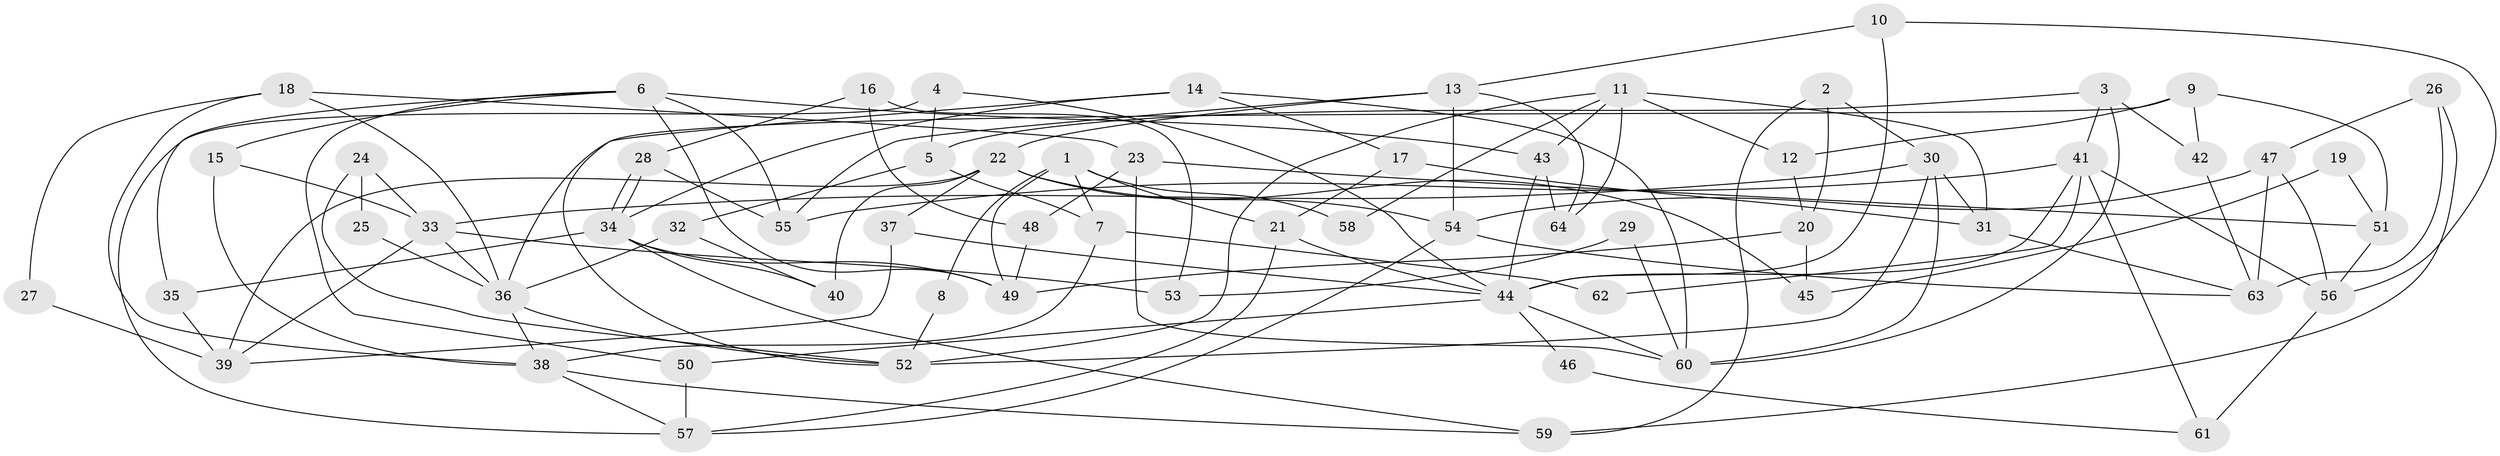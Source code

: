 // coarse degree distribution, {5: 0.11363636363636363, 4: 0.22727272727272727, 3: 0.22727272727272727, 7: 0.11363636363636363, 6: 0.11363636363636363, 12: 0.022727272727272728, 2: 0.11363636363636363, 8: 0.022727272727272728, 11: 0.022727272727272728, 9: 0.022727272727272728}
// Generated by graph-tools (version 1.1) at 2025/18/03/04/25 18:18:40]
// undirected, 64 vertices, 128 edges
graph export_dot {
graph [start="1"]
  node [color=gray90,style=filled];
  1;
  2;
  3;
  4;
  5;
  6;
  7;
  8;
  9;
  10;
  11;
  12;
  13;
  14;
  15;
  16;
  17;
  18;
  19;
  20;
  21;
  22;
  23;
  24;
  25;
  26;
  27;
  28;
  29;
  30;
  31;
  32;
  33;
  34;
  35;
  36;
  37;
  38;
  39;
  40;
  41;
  42;
  43;
  44;
  45;
  46;
  47;
  48;
  49;
  50;
  51;
  52;
  53;
  54;
  55;
  56;
  57;
  58;
  59;
  60;
  61;
  62;
  63;
  64;
  1 -- 21;
  1 -- 7;
  1 -- 8;
  1 -- 49;
  1 -- 58;
  2 -- 20;
  2 -- 59;
  2 -- 30;
  3 -- 60;
  3 -- 41;
  3 -- 5;
  3 -- 42;
  4 -- 44;
  4 -- 57;
  4 -- 5;
  5 -- 7;
  5 -- 32;
  6 -- 35;
  6 -- 49;
  6 -- 15;
  6 -- 43;
  6 -- 50;
  6 -- 55;
  7 -- 38;
  7 -- 62;
  8 -- 52;
  9 -- 42;
  9 -- 36;
  9 -- 12;
  9 -- 51;
  10 -- 44;
  10 -- 13;
  10 -- 56;
  11 -- 52;
  11 -- 31;
  11 -- 12;
  11 -- 43;
  11 -- 58;
  11 -- 64;
  12 -- 20;
  13 -- 64;
  13 -- 54;
  13 -- 22;
  13 -- 55;
  14 -- 34;
  14 -- 60;
  14 -- 17;
  14 -- 52;
  15 -- 33;
  15 -- 38;
  16 -- 48;
  16 -- 28;
  16 -- 53;
  17 -- 21;
  17 -- 31;
  18 -- 23;
  18 -- 36;
  18 -- 27;
  18 -- 38;
  19 -- 45;
  19 -- 51;
  20 -- 49;
  20 -- 45;
  21 -- 57;
  21 -- 44;
  22 -- 37;
  22 -- 39;
  22 -- 40;
  22 -- 45;
  22 -- 54;
  23 -- 51;
  23 -- 60;
  23 -- 48;
  24 -- 52;
  24 -- 33;
  24 -- 25;
  25 -- 36;
  26 -- 63;
  26 -- 47;
  26 -- 59;
  27 -- 39;
  28 -- 34;
  28 -- 34;
  28 -- 55;
  29 -- 53;
  29 -- 60;
  30 -- 52;
  30 -- 31;
  30 -- 33;
  30 -- 60;
  31 -- 63;
  32 -- 40;
  32 -- 36;
  33 -- 36;
  33 -- 39;
  33 -- 53;
  34 -- 59;
  34 -- 35;
  34 -- 40;
  34 -- 49;
  35 -- 39;
  36 -- 38;
  36 -- 52;
  37 -- 39;
  37 -- 44;
  38 -- 57;
  38 -- 59;
  41 -- 55;
  41 -- 44;
  41 -- 56;
  41 -- 61;
  41 -- 62;
  42 -- 63;
  43 -- 44;
  43 -- 64;
  44 -- 50;
  44 -- 46;
  44 -- 60;
  46 -- 61;
  47 -- 54;
  47 -- 56;
  47 -- 63;
  48 -- 49;
  50 -- 57;
  51 -- 56;
  54 -- 63;
  54 -- 57;
  56 -- 61;
}
